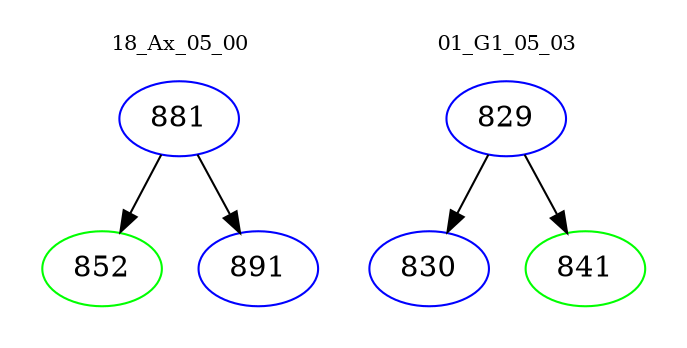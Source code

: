 digraph{
subgraph cluster_0 {
color = white
label = "18_Ax_05_00";
fontsize=10;
T0_881 [label="881", color="blue"]
T0_881 -> T0_852 [color="black"]
T0_852 [label="852", color="green"]
T0_881 -> T0_891 [color="black"]
T0_891 [label="891", color="blue"]
}
subgraph cluster_1 {
color = white
label = "01_G1_05_03";
fontsize=10;
T1_829 [label="829", color="blue"]
T1_829 -> T1_830 [color="black"]
T1_830 [label="830", color="blue"]
T1_829 -> T1_841 [color="black"]
T1_841 [label="841", color="green"]
}
}

